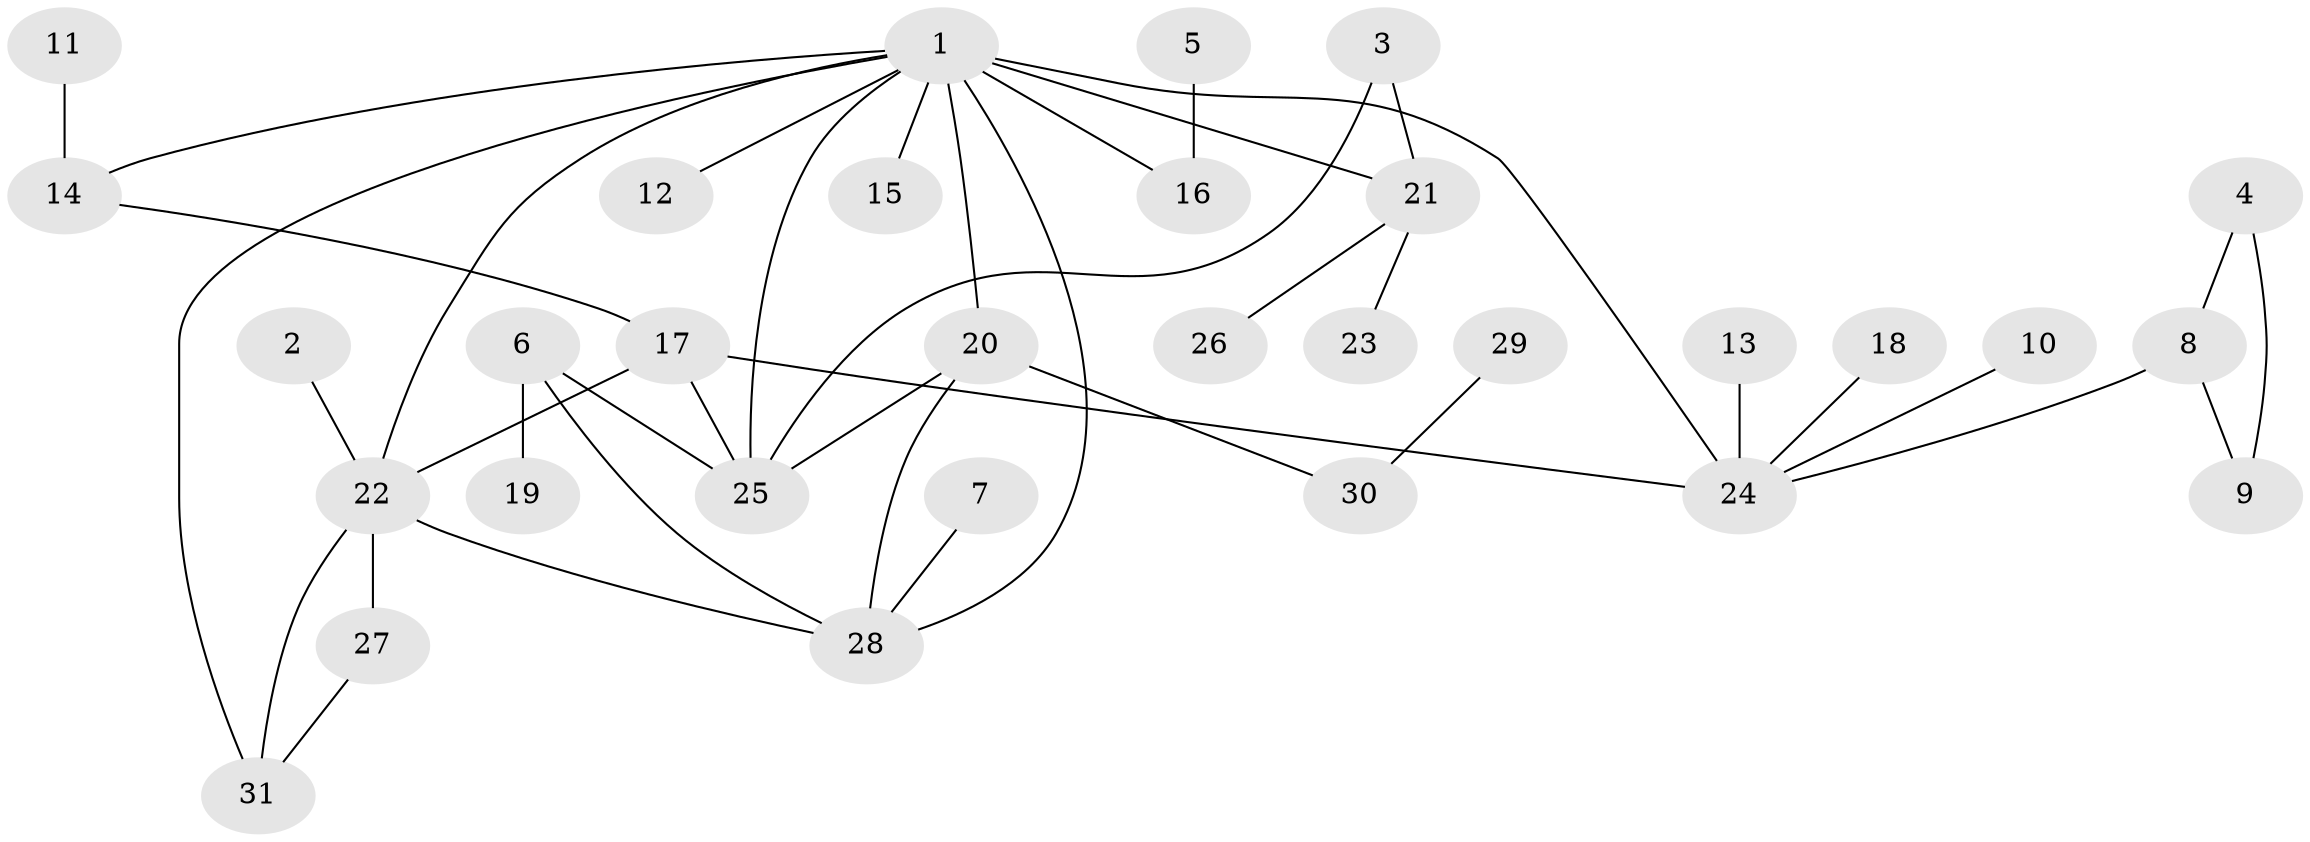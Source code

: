 // original degree distribution, {3: 0.22580645161290322, 7: 0.016129032258064516, 6: 0.03225806451612903, 2: 0.27419354838709675, 4: 0.08064516129032258, 5: 0.03225806451612903, 1: 0.3387096774193548}
// Generated by graph-tools (version 1.1) at 2025/25/03/09/25 03:25:26]
// undirected, 31 vertices, 41 edges
graph export_dot {
graph [start="1"]
  node [color=gray90,style=filled];
  1;
  2;
  3;
  4;
  5;
  6;
  7;
  8;
  9;
  10;
  11;
  12;
  13;
  14;
  15;
  16;
  17;
  18;
  19;
  20;
  21;
  22;
  23;
  24;
  25;
  26;
  27;
  28;
  29;
  30;
  31;
  1 -- 12 [weight=1.0];
  1 -- 14 [weight=1.0];
  1 -- 15 [weight=1.0];
  1 -- 16 [weight=1.0];
  1 -- 20 [weight=1.0];
  1 -- 21 [weight=1.0];
  1 -- 22 [weight=1.0];
  1 -- 24 [weight=2.0];
  1 -- 25 [weight=1.0];
  1 -- 28 [weight=1.0];
  1 -- 31 [weight=1.0];
  2 -- 22 [weight=1.0];
  3 -- 21 [weight=1.0];
  3 -- 25 [weight=1.0];
  4 -- 8 [weight=1.0];
  4 -- 9 [weight=1.0];
  5 -- 16 [weight=1.0];
  6 -- 19 [weight=1.0];
  6 -- 25 [weight=1.0];
  6 -- 28 [weight=1.0];
  7 -- 28 [weight=1.0];
  8 -- 9 [weight=1.0];
  8 -- 24 [weight=1.0];
  10 -- 24 [weight=1.0];
  11 -- 14 [weight=1.0];
  13 -- 24 [weight=1.0];
  14 -- 17 [weight=1.0];
  17 -- 22 [weight=1.0];
  17 -- 24 [weight=1.0];
  17 -- 25 [weight=1.0];
  18 -- 24 [weight=1.0];
  20 -- 25 [weight=1.0];
  20 -- 28 [weight=1.0];
  20 -- 30 [weight=1.0];
  21 -- 23 [weight=1.0];
  21 -- 26 [weight=1.0];
  22 -- 27 [weight=1.0];
  22 -- 28 [weight=1.0];
  22 -- 31 [weight=1.0];
  27 -- 31 [weight=1.0];
  29 -- 30 [weight=1.0];
}
